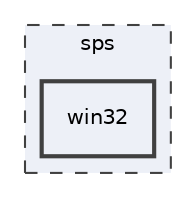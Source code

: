 digraph "sps/win32"
{
 // LATEX_PDF_SIZE
  edge [fontname="Helvetica",fontsize="10",labelfontname="Helvetica",labelfontsize="10"];
  node [fontname="Helvetica",fontsize="10",shape=record];
  compound=true
  subgraph clusterdir_cfce9dac0691c6553fd4b07cff0c723e {
    graph [ bgcolor="#edf0f7", pencolor="grey25", style="filled,dashed,", label="sps", fontname="Helvetica", fontsize="10", URL="dir_cfce9dac0691c6553fd4b07cff0c723e.html"]
  dir_80e976374a40b7690b910c67923b6546 [shape=box, label="win32", style="filled,bold,", fillcolor="#edf0f7", color="grey25", URL="dir_80e976374a40b7690b910c67923b6546.html"];
  }
}
